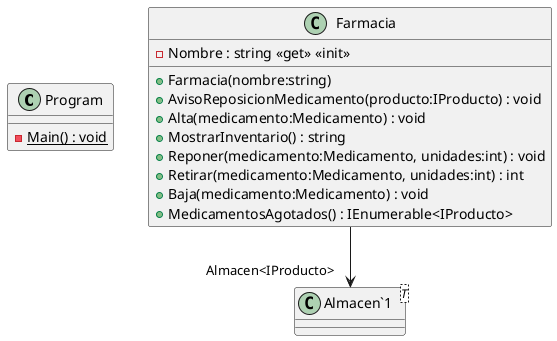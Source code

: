 @startuml
class Program {
    {static} - Main() : void
}
class Farmacia {
    - Nombre : string <<get>> <<init>>
    + Farmacia(nombre:string)
    + AvisoReposicionMedicamento(producto:IProducto) : void
    + Alta(medicamento:Medicamento) : void
    + MostrarInventario() : string
    + Reponer(medicamento:Medicamento, unidades:int) : void
    + Retirar(medicamento:Medicamento, unidades:int) : int
    + Baja(medicamento:Medicamento) : void
    + MedicamentosAgotados() : IEnumerable<IProducto>
}
class "Almacen`1"<T> {
}
Farmacia --> "Almacen<IProducto>" "Almacen`1"
@enduml
